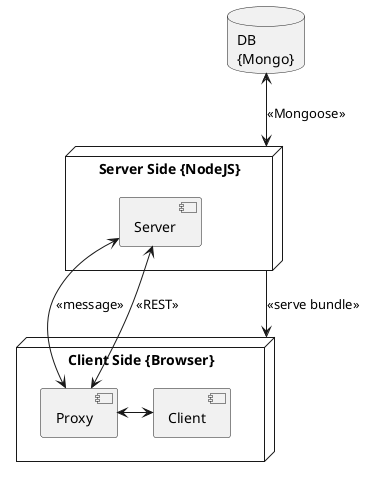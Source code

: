 @startuml
skinparam shadowing false

database "DB\n{Mongo}" as db

node "Server Side {NodeJS}" as ss {
  [Server]
}

node "Client Side {Browser}" as cs {
  [Proxy]
  [Client]
  Proxy <-> Client
}

db <--> ss : <<Mongoose>>
ss -up-> cs : <<serve bundle>>

Server <--> Proxy : <<message>>
Server <--> Proxy : <<REST>>

@enduml

